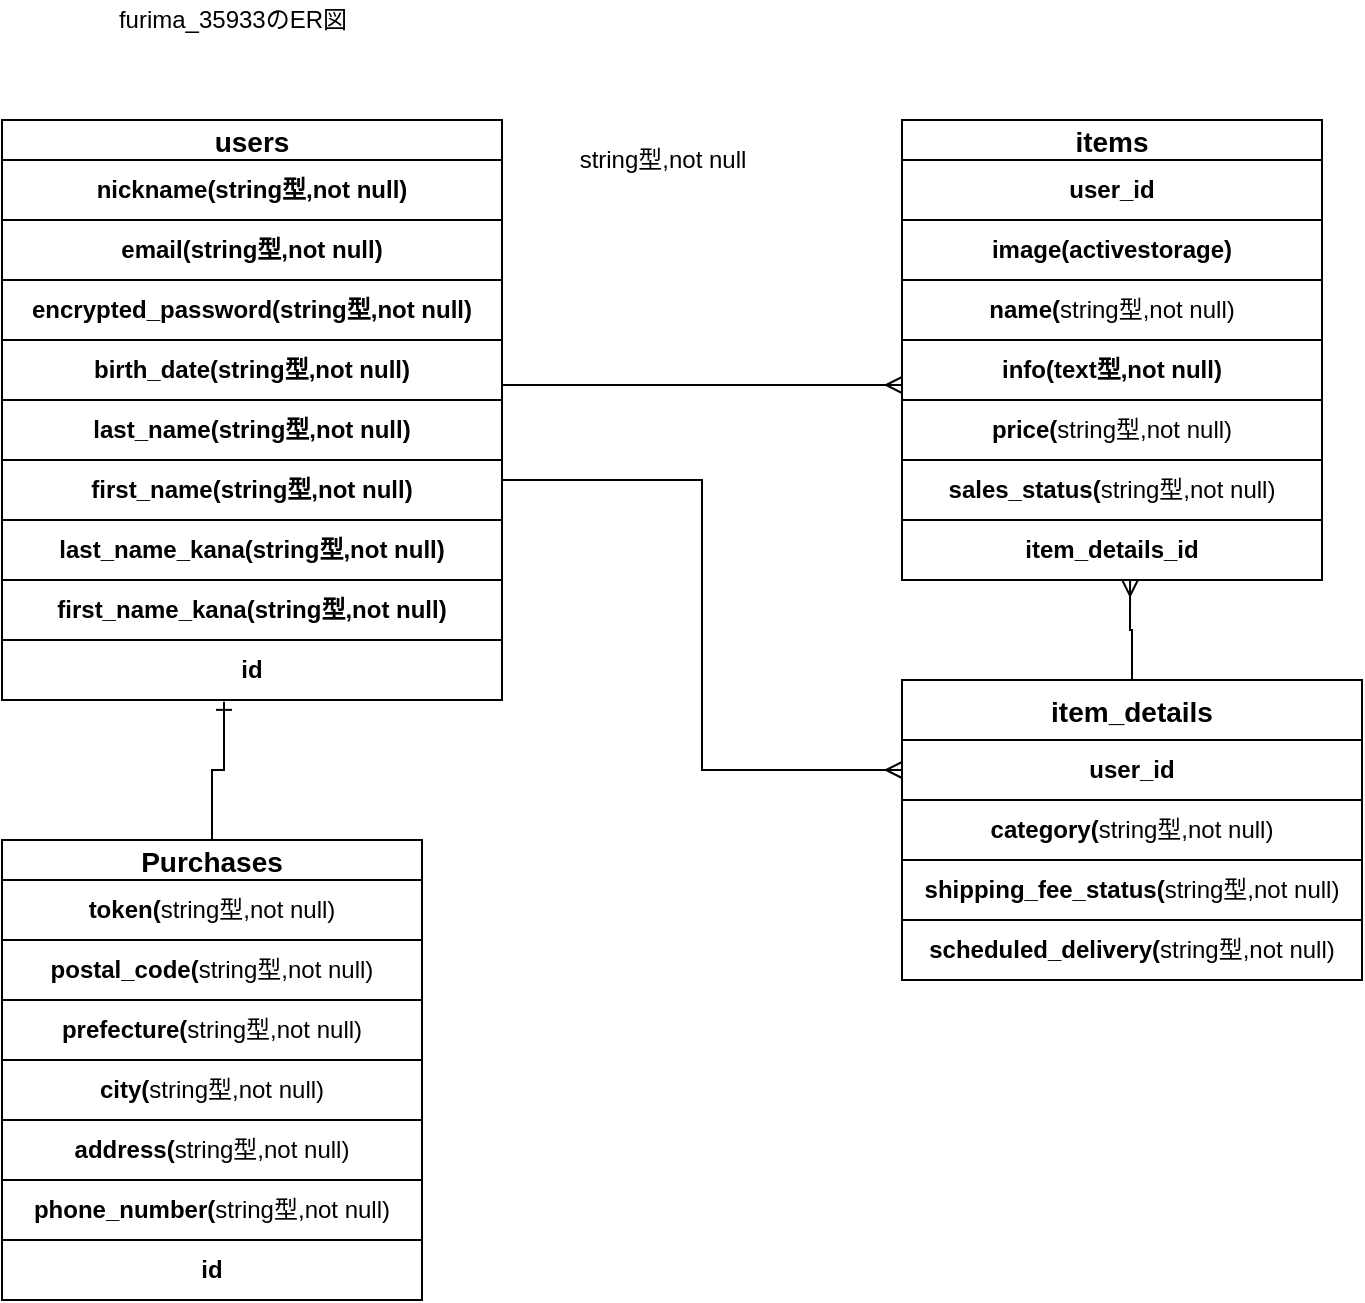 <mxfile>
    <diagram id="C7gjUHpWHax2gn6T5A2B" name="ページ1">
        <mxGraphModel dx="642" dy="374" grid="1" gridSize="10" guides="1" tooltips="1" connect="1" arrows="1" fold="1" page="1" pageScale="1" pageWidth="827" pageHeight="1169" math="0" shadow="0">
            <root>
                <mxCell id="0"/>
                <mxCell id="1" parent="0"/>
                <mxCell id="88" value="users" style="swimlane;fontStyle=1;childLayout=stackLayout;horizontal=1;startSize=20;horizontalStack=0;resizeParent=1;resizeParentMax=0;resizeLast=0;collapsible=1;marginBottom=0;align=center;fontSize=14;rounded=0;direction=east;" vertex="1" parent="1">
                    <mxGeometry x="70" y="150" width="250" height="200" as="geometry"/>
                </mxCell>
                <mxCell id="89" value="nickname(string型,not null)" style="whiteSpace=wrap;html=1;rounded=0;shadow=0;align=center;fontStyle=1" vertex="1" parent="88">
                    <mxGeometry y="20" width="250" height="30" as="geometry"/>
                </mxCell>
                <mxCell id="90" value="email(string型,not null)" style="whiteSpace=wrap;html=1;rounded=0;shadow=0;align=center;fontStyle=1" vertex="1" parent="88">
                    <mxGeometry y="50" width="250" height="30" as="geometry"/>
                </mxCell>
                <mxCell id="91" value="encrypted_password(string型,not null)" style="whiteSpace=wrap;html=1;rounded=0;shadow=0;align=center;fontStyle=1" vertex="1" parent="88">
                    <mxGeometry y="80" width="250" height="30" as="geometry"/>
                </mxCell>
                <mxCell id="93" value="birth_date(&lt;span style=&quot;&quot;&gt;string型,not null&lt;/span&gt;)" style="whiteSpace=wrap;html=1;rounded=0;shadow=0;align=center;fontStyle=1" vertex="1" parent="88">
                    <mxGeometry y="110" width="250" height="30" as="geometry"/>
                </mxCell>
                <mxCell id="94" value="last_name(&lt;span style=&quot;&quot;&gt;string型,not null&lt;/span&gt;)" style="whiteSpace=wrap;html=1;rounded=0;shadow=0;align=center;fontStyle=1" vertex="1" parent="88">
                    <mxGeometry y="140" width="250" height="30" as="geometry"/>
                </mxCell>
                <mxCell id="95" value="first_name(&lt;span style=&quot;&quot;&gt;string型,not null)&lt;/span&gt;" style="whiteSpace=wrap;html=1;rounded=0;shadow=0;align=center;fontStyle=1" vertex="1" parent="88">
                    <mxGeometry y="170" width="250" height="30" as="geometry"/>
                </mxCell>
                <mxCell id="209" style="edgeStyle=orthogonalEdgeStyle;rounded=0;orthogonalLoop=1;jettySize=auto;html=1;exitX=0.5;exitY=1;exitDx=0;exitDy=0;endArrow=ERone;endFill=0;fontStyle=1" edge="1" parent="1" source="97">
                    <mxGeometry relative="1" as="geometry">
                        <mxPoint x="175" y="440" as="targetPoint"/>
                    </mxGeometry>
                </mxCell>
                <mxCell id="97" value="first_name_kana(&lt;span style=&quot;&quot;&gt;string型,not null)&lt;/span&gt;" style="whiteSpace=wrap;html=1;rounded=0;shadow=0;align=center;fontStyle=1" vertex="1" parent="1">
                    <mxGeometry x="70" y="380" width="250" height="30" as="geometry"/>
                </mxCell>
                <mxCell id="211" style="edgeStyle=orthogonalEdgeStyle;rounded=0;orthogonalLoop=1;jettySize=auto;html=1;exitX=1;exitY=0;exitDx=0;exitDy=0;entryX=0;entryY=0.75;entryDx=0;entryDy=0;endArrow=ERmany;endFill=0;" edge="1" parent="1" source="96" target="199">
                    <mxGeometry relative="1" as="geometry"/>
                </mxCell>
                <mxCell id="96" value="last_name_kana(&lt;span style=&quot;&quot;&gt;string型,not null)&lt;/span&gt;" style="whiteSpace=wrap;html=1;rounded=0;shadow=0;align=center;fontStyle=1" vertex="1" parent="1">
                    <mxGeometry x="70" y="350" width="250" height="30" as="geometry"/>
                </mxCell>
                <mxCell id="225" style="edgeStyle=orthogonalEdgeStyle;rounded=0;orthogonalLoop=1;jettySize=auto;html=1;entryX=0.444;entryY=1.031;entryDx=0;entryDy=0;entryPerimeter=0;endArrow=ERone;endFill=0;" edge="1" parent="1" source="178" target="220">
                    <mxGeometry relative="1" as="geometry"/>
                </mxCell>
                <mxCell id="178" value="Purchases" style="swimlane;fontStyle=1;childLayout=stackLayout;horizontal=1;startSize=20;horizontalStack=0;resizeParent=1;resizeParentMax=0;resizeLast=0;collapsible=1;marginBottom=0;align=center;fontSize=14;rounded=0;direction=east;" vertex="1" parent="1">
                    <mxGeometry x="70" y="510" width="210" height="230" as="geometry"/>
                </mxCell>
                <mxCell id="179" value="token(&lt;span style=&quot;font-weight: 400&quot;&gt;string型,not null)&lt;/span&gt;" style="whiteSpace=wrap;html=1;rounded=0;shadow=0;align=center;fontStyle=1" vertex="1" parent="178">
                    <mxGeometry y="20" width="210" height="30" as="geometry"/>
                </mxCell>
                <mxCell id="180" value="postal_code(&lt;span style=&quot;font-weight: 400&quot;&gt;string型,not null)&lt;/span&gt;" style="whiteSpace=wrap;html=1;rounded=0;shadow=0;align=center;fontStyle=1" vertex="1" parent="178">
                    <mxGeometry y="50" width="210" height="30" as="geometry"/>
                </mxCell>
                <mxCell id="181" value="prefecture(&lt;span style=&quot;font-weight: 400&quot;&gt;string型,not null)&lt;/span&gt;" style="whiteSpace=wrap;html=1;rounded=0;shadow=0;align=center;fontStyle=1" vertex="1" parent="178">
                    <mxGeometry y="80" width="210" height="30" as="geometry"/>
                </mxCell>
                <mxCell id="182" value="city(&lt;span style=&quot;font-weight: 400&quot;&gt;string型,not null)&lt;/span&gt;" style="whiteSpace=wrap;html=1;rounded=0;shadow=0;align=center;fontStyle=1" vertex="1" parent="178">
                    <mxGeometry y="110" width="210" height="30" as="geometry"/>
                </mxCell>
                <mxCell id="183" value="address(&lt;span style=&quot;font-weight: 400&quot;&gt;string型,not null)&lt;/span&gt;" style="whiteSpace=wrap;html=1;rounded=0;shadow=0;align=center;fontStyle=1" vertex="1" parent="178">
                    <mxGeometry y="140" width="210" height="30" as="geometry"/>
                </mxCell>
                <mxCell id="184" value="phone_number(&lt;span style=&quot;font-weight: 400&quot;&gt;string型,not null)&lt;/span&gt;" style="whiteSpace=wrap;html=1;rounded=0;shadow=0;align=center;fontStyle=1" vertex="1" parent="178">
                    <mxGeometry y="170" width="210" height="30" as="geometry"/>
                </mxCell>
                <mxCell id="226" value="id" style="whiteSpace=wrap;html=1;rounded=0;shadow=0;align=center;fontStyle=1" vertex="1" parent="178">
                    <mxGeometry y="200" width="210" height="30" as="geometry"/>
                </mxCell>
                <mxCell id="188" value="items" style="swimlane;fontStyle=1;childLayout=stackLayout;horizontal=1;startSize=20;horizontalStack=0;resizeParent=1;resizeParentMax=0;resizeLast=0;collapsible=1;marginBottom=0;align=center;fontSize=14;rounded=0;direction=east;" vertex="1" parent="1">
                    <mxGeometry x="520" y="150" width="210" height="50" as="geometry"/>
                </mxCell>
                <mxCell id="221" value="user_id" style="whiteSpace=wrap;html=1;rounded=0;shadow=0;align=center;fontStyle=1" vertex="1" parent="188">
                    <mxGeometry y="20" width="210" height="30" as="geometry"/>
                </mxCell>
                <mxCell id="196" value="shipping_fee_status(&lt;span style=&quot;font-weight: 400&quot;&gt;string型,not null)&lt;/span&gt;" style="whiteSpace=wrap;html=1;rounded=0;shadow=0;align=center;fontStyle=1" vertex="1" parent="1">
                    <mxGeometry x="520" y="520" width="230" height="30" as="geometry"/>
                </mxCell>
                <mxCell id="223" style="edgeStyle=orthogonalEdgeStyle;rounded=0;orthogonalLoop=1;jettySize=auto;html=1;exitX=0.5;exitY=0;exitDx=0;exitDy=0;entryX=0.543;entryY=0.995;entryDx=0;entryDy=0;entryPerimeter=0;endArrow=ERmany;endFill=0;" edge="1" parent="1" source="199" target="222">
                    <mxGeometry relative="1" as="geometry"/>
                </mxCell>
                <mxCell id="199" value="item_details" style="swimlane;fontStyle=1;childLayout=stackLayout;horizontal=1;startSize=30;horizontalStack=0;resizeParent=1;resizeParentMax=0;resizeLast=0;collapsible=1;marginBottom=0;align=center;fontSize=14;rounded=0;direction=east;" vertex="1" parent="1">
                    <mxGeometry x="520" y="430" width="230" height="60" as="geometry">
                        <mxRectangle x="520" y="370" width="110" height="30" as="alternateBounds"/>
                    </mxGeometry>
                </mxCell>
                <mxCell id="195" value="user_id" style="whiteSpace=wrap;html=1;rounded=0;shadow=0;align=center;fontStyle=1" vertex="1" parent="199">
                    <mxGeometry y="30" width="230" height="30" as="geometry"/>
                </mxCell>
                <mxCell id="208" style="edgeStyle=orthogonalEdgeStyle;rounded=0;orthogonalLoop=1;jettySize=auto;html=1;exitX=1;exitY=1;exitDx=0;exitDy=0;entryX=0;entryY=0.75;entryDx=0;entryDy=0;endArrow=ERmany;endFill=0;" edge="1" parent="1" source="90" target="191">
                    <mxGeometry relative="1" as="geometry"/>
                </mxCell>
                <mxCell id="212" value="furima_35933のER図" style="text;html=1;align=center;verticalAlign=middle;resizable=0;points=[];autosize=1;strokeColor=none;" vertex="1" parent="1">
                    <mxGeometry x="120" y="90" width="130" height="20" as="geometry"/>
                </mxCell>
                <mxCell id="217" value="string型,not null" style="text;html=1;align=center;verticalAlign=middle;resizable=0;points=[];autosize=1;strokeColor=none;" vertex="1" parent="1">
                    <mxGeometry x="350" y="160" width="100" height="20" as="geometry"/>
                </mxCell>
                <mxCell id="220" value="id" style="whiteSpace=wrap;html=1;rounded=0;shadow=0;align=center;fontStyle=1" vertex="1" parent="1">
                    <mxGeometry x="70" y="410" width="250" height="30" as="geometry"/>
                </mxCell>
                <mxCell id="194" value="sales_status(&lt;span style=&quot;font-weight: 400&quot;&gt;string型,not null)&lt;/span&gt;" style="whiteSpace=wrap;html=1;rounded=0;shadow=0;align=center;fontStyle=1" vertex="1" parent="1">
                    <mxGeometry x="520" y="320" width="210" height="30" as="geometry"/>
                </mxCell>
                <mxCell id="192" value="price(&lt;span style=&quot;font-weight: 400&quot;&gt;string型,not null)&lt;/span&gt;" style="whiteSpace=wrap;html=1;rounded=0;shadow=0;align=center;fontStyle=1" vertex="1" parent="1">
                    <mxGeometry x="520" y="290" width="210" height="30" as="geometry"/>
                </mxCell>
                <mxCell id="191" value="info(text型,not null)" style="whiteSpace=wrap;html=1;rounded=0;shadow=0;align=center;fontStyle=1" vertex="1" parent="1">
                    <mxGeometry x="520" y="260" width="210" height="30" as="geometry"/>
                </mxCell>
                <mxCell id="190" value="name(&lt;span style=&quot;font-weight: 400&quot;&gt;string型,not null)&lt;/span&gt;" style="whiteSpace=wrap;html=1;rounded=0;shadow=0;align=center;fontStyle=1" vertex="1" parent="1">
                    <mxGeometry x="520" y="230" width="210" height="30" as="geometry"/>
                </mxCell>
                <mxCell id="189" value="image(activestorage)" style="whiteSpace=wrap;html=1;rounded=0;shadow=0;align=center;fontStyle=1" vertex="1" parent="1">
                    <mxGeometry x="520" y="200" width="210" height="30" as="geometry"/>
                </mxCell>
                <mxCell id="222" value="item_details_id" style="whiteSpace=wrap;html=1;rounded=0;shadow=0;align=center;fontStyle=1" vertex="1" parent="1">
                    <mxGeometry x="520" y="350" width="210" height="30" as="geometry"/>
                </mxCell>
                <mxCell id="224" value="scheduled_delivery(&lt;span style=&quot;font-weight: 400&quot;&gt;string型,not null)&lt;/span&gt;" style="whiteSpace=wrap;html=1;rounded=0;shadow=0;align=center;fontStyle=1" vertex="1" parent="1">
                    <mxGeometry x="520" y="550" width="230" height="30" as="geometry"/>
                </mxCell>
                <mxCell id="193" value="category(&lt;span style=&quot;font-weight: 400&quot;&gt;string型,not null)&lt;/span&gt;" style="whiteSpace=wrap;html=1;rounded=0;shadow=0;align=center;fontStyle=1" vertex="1" parent="1">
                    <mxGeometry x="520" y="490" width="230" height="30" as="geometry"/>
                </mxCell>
            </root>
        </mxGraphModel>
    </diagram>
</mxfile>